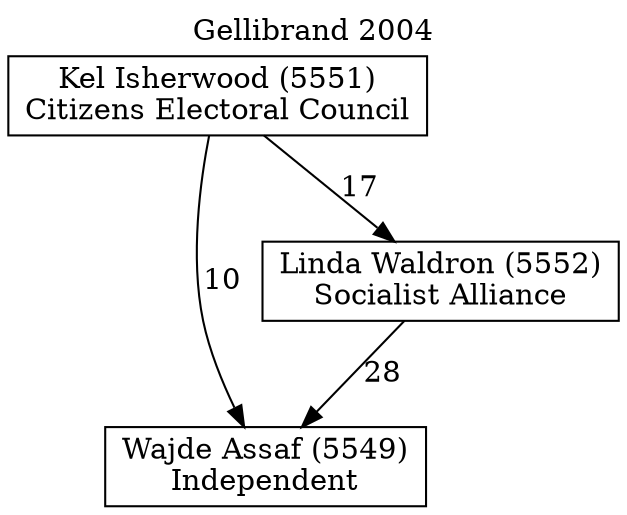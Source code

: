 // House preference flow
digraph "Wajde Assaf (5549)_Gellibrand_2004" {
	graph [label="Gellibrand 2004" labelloc=t mclimit=10]
	node [shape=box]
	"Wajde Assaf (5549)" [label="Wajde Assaf (5549)
Independent"]
	"Linda Waldron (5552)" [label="Linda Waldron (5552)
Socialist Alliance"]
	"Kel Isherwood (5551)" [label="Kel Isherwood (5551)
Citizens Electoral Council"]
	"Linda Waldron (5552)" -> "Wajde Assaf (5549)" [label=28]
	"Kel Isherwood (5551)" -> "Linda Waldron (5552)" [label=17]
	"Kel Isherwood (5551)" -> "Wajde Assaf (5549)" [label=10]
}
